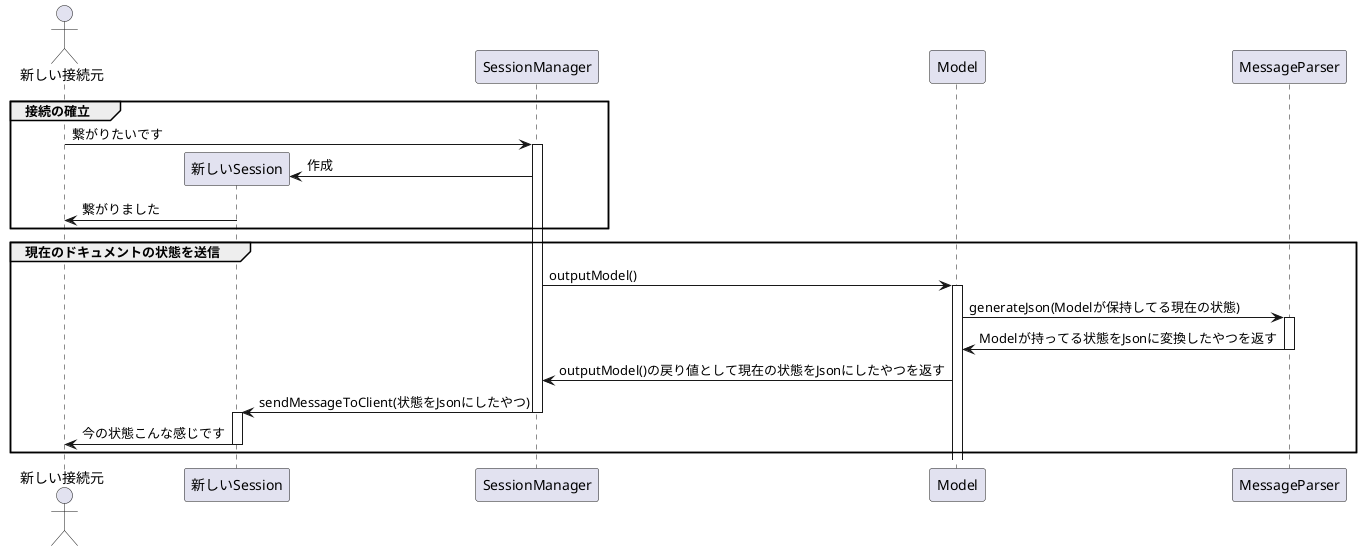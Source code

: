 @startuml fuga

actor 新しい接続元 as Client
participant 新しいSession as Session
participant SessionManager
participant Model
participant MessageParser

group 接続の確立
    Client -> SessionManager : 繋がりたいです
    activate SessionManager
    SessionManager -> Session ** : 作成
    Session -> Client : 繋がりました
end

group 現在のドキュメントの状態を送信
    SessionManager -> Model : outputModel()
    activate Model
    Model -> MessageParser : generateJson(Modelが保持してる現在の状態)
    activate MessageParser
    MessageParser -> Model : Modelが持ってる状態をJsonに変換したやつを返す
    deactivate MessageParser
    Model -> SessionManager : outputModel()の戻り値として現在の状態をJsonにしたやつを返す

    SessionManager -> Session : sendMessageToClient(状態をJsonにしたやつ)
    deactivate SessionManager

    activate Session
    Session -> Client : 今の状態こんな感じです
    deactivate Session
end

@enduml